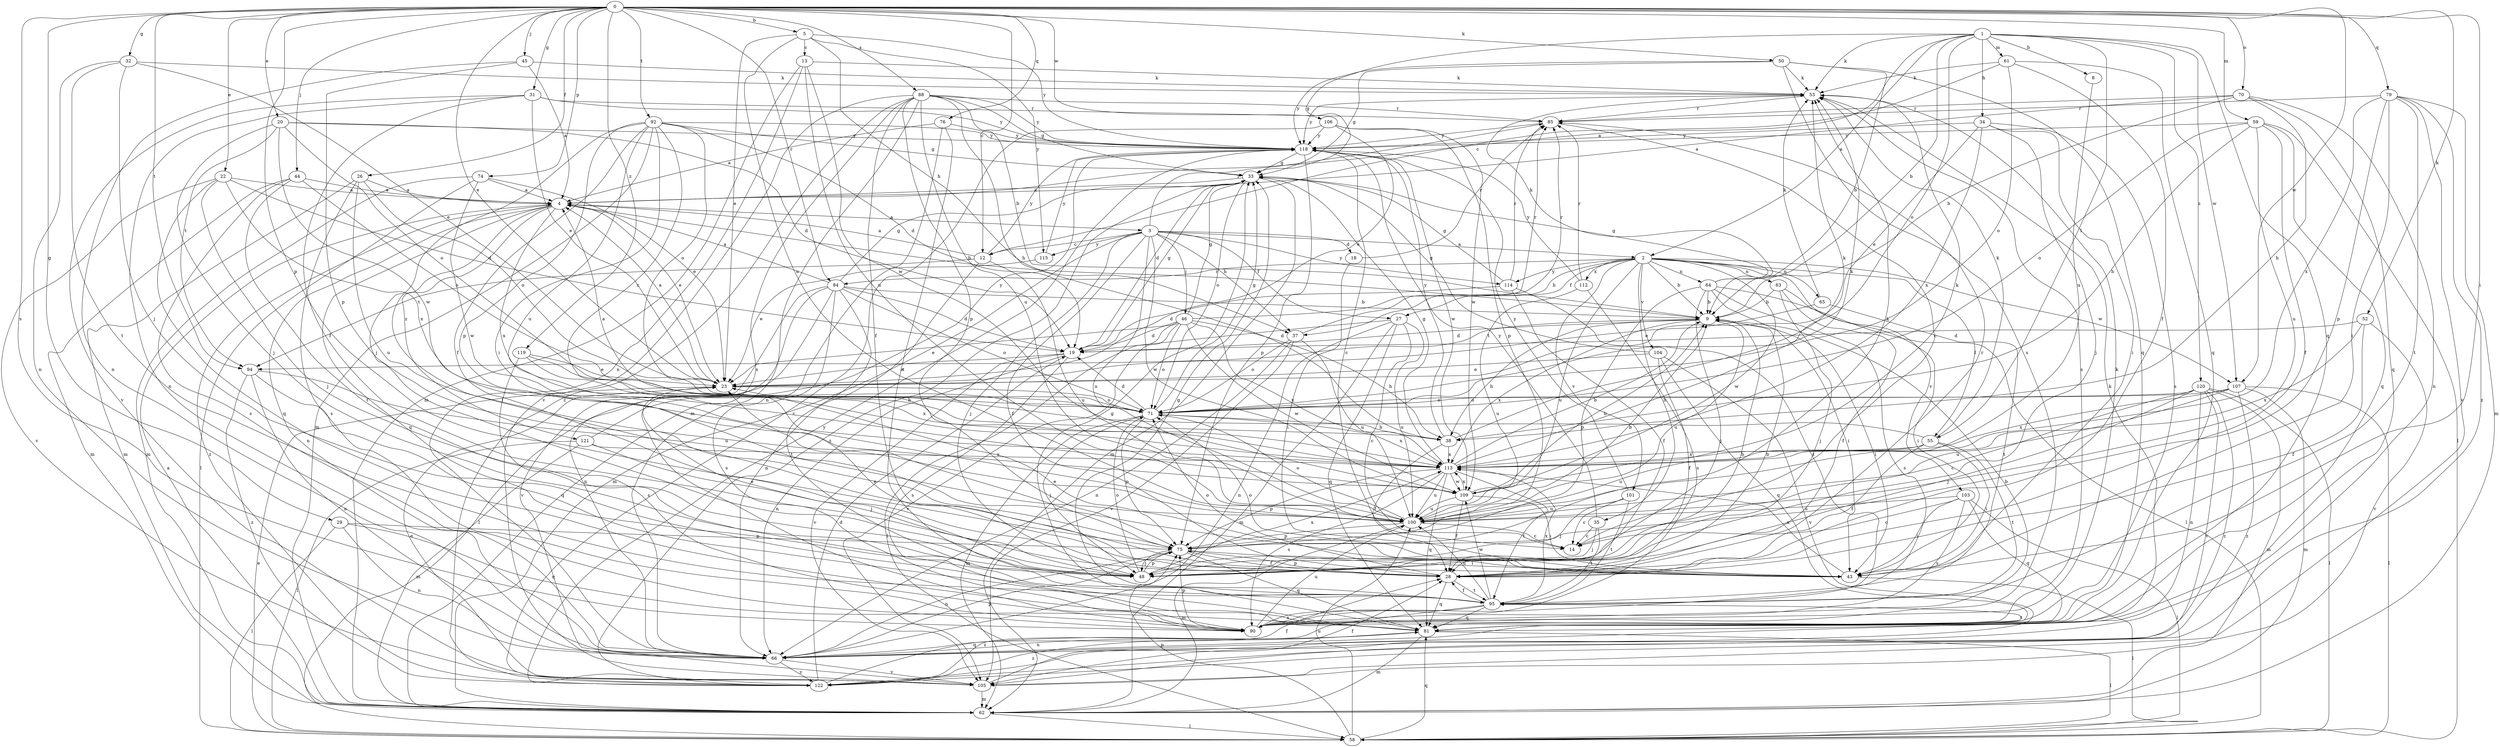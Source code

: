 strict digraph  {
0;
1;
2;
3;
4;
5;
8;
9;
12;
13;
14;
18;
19;
20;
22;
23;
26;
27;
28;
29;
31;
32;
33;
34;
35;
37;
38;
43;
44;
45;
46;
48;
50;
52;
53;
55;
58;
59;
61;
62;
63;
64;
65;
66;
70;
71;
74;
75;
76;
79;
81;
84;
85;
88;
90;
92;
94;
95;
100;
101;
103;
104;
105;
106;
107;
109;
112;
113;
114;
115;
118;
119;
120;
121;
122;
0 -> 5  [label=b];
0 -> 12  [label=c];
0 -> 20  [label=e];
0 -> 22  [label=e];
0 -> 23  [label=e];
0 -> 26  [label=f];
0 -> 29  [label=g];
0 -> 31  [label=g];
0 -> 32  [label=g];
0 -> 43  [label=i];
0 -> 44  [label=j];
0 -> 45  [label=j];
0 -> 50  [label=k];
0 -> 52  [label=k];
0 -> 59  [label=m];
0 -> 70  [label=o];
0 -> 74  [label=p];
0 -> 75  [label=p];
0 -> 76  [label=q];
0 -> 79  [label=q];
0 -> 84  [label=r];
0 -> 88  [label=s];
0 -> 90  [label=s];
0 -> 92  [label=t];
0 -> 94  [label=t];
0 -> 106  [label=w];
0 -> 107  [label=w];
0 -> 119  [label=z];
1 -> 2  [label=a];
1 -> 8  [label=b];
1 -> 9  [label=b];
1 -> 12  [label=c];
1 -> 33  [label=g];
1 -> 34  [label=h];
1 -> 53  [label=k];
1 -> 55  [label=l];
1 -> 61  [label=m];
1 -> 71  [label=o];
1 -> 81  [label=q];
1 -> 107  [label=w];
1 -> 120  [label=z];
2 -> 9  [label=b];
2 -> 27  [label=f];
2 -> 35  [label=h];
2 -> 37  [label=h];
2 -> 55  [label=l];
2 -> 63  [label=n];
2 -> 64  [label=n];
2 -> 65  [label=n];
2 -> 84  [label=r];
2 -> 100  [label=u];
2 -> 101  [label=v];
2 -> 103  [label=v];
2 -> 104  [label=v];
2 -> 107  [label=w];
2 -> 109  [label=w];
2 -> 112  [label=x];
2 -> 114  [label=y];
3 -> 2  [label=a];
3 -> 12  [label=c];
3 -> 18  [label=d];
3 -> 27  [label=f];
3 -> 28  [label=f];
3 -> 37  [label=h];
3 -> 46  [label=j];
3 -> 48  [label=j];
3 -> 62  [label=m];
3 -> 85  [label=r];
3 -> 100  [label=u];
3 -> 109  [label=w];
3 -> 114  [label=y];
3 -> 115  [label=y];
4 -> 3  [label=a];
4 -> 9  [label=b];
4 -> 23  [label=e];
4 -> 43  [label=i];
4 -> 66  [label=n];
4 -> 81  [label=q];
4 -> 113  [label=x];
4 -> 121  [label=z];
4 -> 122  [label=z];
5 -> 13  [label=c];
5 -> 23  [label=e];
5 -> 37  [label=h];
5 -> 100  [label=u];
5 -> 115  [label=y];
5 -> 118  [label=y];
8 -> 100  [label=u];
9 -> 19  [label=d];
9 -> 38  [label=h];
9 -> 43  [label=i];
9 -> 94  [label=t];
9 -> 100  [label=u];
9 -> 113  [label=x];
12 -> 4  [label=a];
12 -> 66  [label=n];
12 -> 94  [label=t];
12 -> 100  [label=u];
12 -> 118  [label=y];
13 -> 53  [label=k];
13 -> 62  [label=m];
13 -> 66  [label=n];
13 -> 100  [label=u];
13 -> 109  [label=w];
18 -> 43  [label=i];
18 -> 85  [label=r];
19 -> 23  [label=e];
19 -> 33  [label=g];
19 -> 66  [label=n];
19 -> 90  [label=s];
19 -> 105  [label=v];
20 -> 19  [label=d];
20 -> 48  [label=j];
20 -> 71  [label=o];
20 -> 94  [label=t];
20 -> 109  [label=w];
20 -> 118  [label=y];
22 -> 4  [label=a];
22 -> 19  [label=d];
22 -> 48  [label=j];
22 -> 81  [label=q];
22 -> 105  [label=v];
22 -> 113  [label=x];
23 -> 4  [label=a];
23 -> 71  [label=o];
26 -> 4  [label=a];
26 -> 62  [label=m];
26 -> 71  [label=o];
26 -> 90  [label=s];
26 -> 100  [label=u];
27 -> 14  [label=c];
27 -> 19  [label=d];
27 -> 62  [label=m];
27 -> 66  [label=n];
27 -> 81  [label=q];
27 -> 100  [label=u];
28 -> 9  [label=b];
28 -> 23  [label=e];
28 -> 71  [label=o];
28 -> 75  [label=p];
28 -> 81  [label=q];
28 -> 85  [label=r];
28 -> 95  [label=t];
29 -> 58  [label=l];
29 -> 66  [label=n];
29 -> 75  [label=p];
29 -> 81  [label=q];
31 -> 23  [label=e];
31 -> 28  [label=f];
31 -> 66  [label=n];
31 -> 85  [label=r];
31 -> 105  [label=v];
31 -> 118  [label=y];
32 -> 23  [label=e];
32 -> 48  [label=j];
32 -> 53  [label=k];
32 -> 66  [label=n];
32 -> 95  [label=t];
33 -> 4  [label=a];
33 -> 19  [label=d];
33 -> 62  [label=m];
33 -> 71  [label=o];
33 -> 122  [label=z];
34 -> 23  [label=e];
34 -> 43  [label=i];
34 -> 48  [label=j];
34 -> 90  [label=s];
34 -> 113  [label=x];
34 -> 118  [label=y];
35 -> 14  [label=c];
35 -> 48  [label=j];
35 -> 95  [label=t];
35 -> 118  [label=y];
37 -> 66  [label=n];
37 -> 71  [label=o];
37 -> 85  [label=r];
37 -> 100  [label=u];
37 -> 105  [label=v];
38 -> 28  [label=f];
38 -> 53  [label=k];
38 -> 113  [label=x];
38 -> 118  [label=y];
43 -> 23  [label=e];
43 -> 58  [label=l];
43 -> 71  [label=o];
43 -> 113  [label=x];
44 -> 4  [label=a];
44 -> 62  [label=m];
44 -> 71  [label=o];
44 -> 90  [label=s];
44 -> 95  [label=t];
45 -> 4  [label=a];
45 -> 53  [label=k];
45 -> 66  [label=n];
45 -> 75  [label=p];
46 -> 19  [label=d];
46 -> 23  [label=e];
46 -> 33  [label=g];
46 -> 38  [label=h];
46 -> 58  [label=l];
46 -> 71  [label=o];
46 -> 85  [label=r];
46 -> 105  [label=v];
46 -> 109  [label=w];
46 -> 113  [label=x];
48 -> 9  [label=b];
48 -> 23  [label=e];
48 -> 71  [label=o];
48 -> 75  [label=p];
48 -> 113  [label=x];
50 -> 9  [label=b];
50 -> 33  [label=g];
50 -> 53  [label=k];
50 -> 81  [label=q];
50 -> 90  [label=s];
50 -> 118  [label=y];
52 -> 19  [label=d];
52 -> 28  [label=f];
52 -> 105  [label=v];
52 -> 113  [label=x];
53 -> 85  [label=r];
53 -> 90  [label=s];
53 -> 118  [label=y];
55 -> 4  [label=a];
55 -> 28  [label=f];
55 -> 43  [label=i];
55 -> 53  [label=k];
55 -> 95  [label=t];
55 -> 100  [label=u];
55 -> 113  [label=x];
58 -> 23  [label=e];
58 -> 75  [label=p];
58 -> 81  [label=q];
58 -> 100  [label=u];
59 -> 28  [label=f];
59 -> 38  [label=h];
59 -> 58  [label=l];
59 -> 71  [label=o];
59 -> 81  [label=q];
59 -> 100  [label=u];
59 -> 118  [label=y];
61 -> 4  [label=a];
61 -> 28  [label=f];
61 -> 53  [label=k];
61 -> 71  [label=o];
61 -> 81  [label=q];
62 -> 4  [label=a];
62 -> 58  [label=l];
63 -> 9  [label=b];
63 -> 28  [label=f];
63 -> 43  [label=i];
63 -> 48  [label=j];
64 -> 9  [label=b];
64 -> 33  [label=g];
64 -> 43  [label=i];
64 -> 48  [label=j];
64 -> 53  [label=k];
64 -> 58  [label=l];
64 -> 75  [label=p];
64 -> 90  [label=s];
65 -> 23  [label=e];
65 -> 53  [label=k];
65 -> 95  [label=t];
66 -> 53  [label=k];
66 -> 75  [label=p];
66 -> 81  [label=q];
66 -> 105  [label=v];
66 -> 122  [label=z];
70 -> 4  [label=a];
70 -> 9  [label=b];
70 -> 38  [label=h];
70 -> 66  [label=n];
70 -> 81  [label=q];
70 -> 85  [label=r];
71 -> 19  [label=d];
71 -> 33  [label=g];
71 -> 38  [label=h];
71 -> 48  [label=j];
71 -> 62  [label=m];
71 -> 75  [label=p];
71 -> 113  [label=x];
74 -> 4  [label=a];
74 -> 23  [label=e];
74 -> 58  [label=l];
74 -> 62  [label=m];
74 -> 109  [label=w];
75 -> 28  [label=f];
75 -> 43  [label=i];
75 -> 48  [label=j];
75 -> 53  [label=k];
75 -> 66  [label=n];
75 -> 81  [label=q];
76 -> 4  [label=a];
76 -> 66  [label=n];
76 -> 95  [label=t];
76 -> 118  [label=y];
79 -> 43  [label=i];
79 -> 62  [label=m];
79 -> 75  [label=p];
79 -> 85  [label=r];
79 -> 95  [label=t];
79 -> 105  [label=v];
79 -> 113  [label=x];
79 -> 122  [label=z];
81 -> 33  [label=g];
81 -> 58  [label=l];
81 -> 62  [label=m];
81 -> 66  [label=n];
81 -> 95  [label=t];
81 -> 122  [label=z];
84 -> 4  [label=a];
84 -> 9  [label=b];
84 -> 19  [label=d];
84 -> 33  [label=g];
84 -> 58  [label=l];
84 -> 66  [label=n];
84 -> 71  [label=o];
84 -> 90  [label=s];
84 -> 95  [label=t];
84 -> 105  [label=v];
85 -> 14  [label=c];
85 -> 118  [label=y];
88 -> 9  [label=b];
88 -> 28  [label=f];
88 -> 33  [label=g];
88 -> 38  [label=h];
88 -> 62  [label=m];
88 -> 75  [label=p];
88 -> 85  [label=r];
88 -> 90  [label=s];
88 -> 100  [label=u];
88 -> 105  [label=v];
88 -> 118  [label=y];
88 -> 122  [label=z];
90 -> 9  [label=b];
90 -> 53  [label=k];
90 -> 75  [label=p];
90 -> 100  [label=u];
92 -> 19  [label=d];
92 -> 28  [label=f];
92 -> 33  [label=g];
92 -> 43  [label=i];
92 -> 48  [label=j];
92 -> 62  [label=m];
92 -> 71  [label=o];
92 -> 75  [label=p];
92 -> 100  [label=u];
92 -> 113  [label=x];
92 -> 118  [label=y];
94 -> 66  [label=n];
94 -> 81  [label=q];
94 -> 100  [label=u];
94 -> 122  [label=z];
95 -> 28  [label=f];
95 -> 33  [label=g];
95 -> 81  [label=q];
95 -> 90  [label=s];
95 -> 100  [label=u];
95 -> 109  [label=w];
95 -> 113  [label=x];
95 -> 122  [label=z];
100 -> 9  [label=b];
100 -> 14  [label=c];
100 -> 62  [label=m];
100 -> 71  [label=o];
100 -> 75  [label=p];
101 -> 14  [label=c];
101 -> 48  [label=j];
101 -> 95  [label=t];
101 -> 100  [label=u];
101 -> 118  [label=y];
103 -> 14  [label=c];
103 -> 43  [label=i];
103 -> 58  [label=l];
103 -> 81  [label=q];
103 -> 90  [label=s];
103 -> 100  [label=u];
104 -> 23  [label=e];
104 -> 28  [label=f];
104 -> 33  [label=g];
104 -> 81  [label=q];
104 -> 105  [label=v];
105 -> 23  [label=e];
105 -> 28  [label=f];
105 -> 62  [label=m];
106 -> 23  [label=e];
106 -> 75  [label=p];
106 -> 109  [label=w];
106 -> 118  [label=y];
106 -> 122  [label=z];
107 -> 58  [label=l];
107 -> 62  [label=m];
107 -> 71  [label=o];
107 -> 100  [label=u];
107 -> 113  [label=x];
107 -> 122  [label=z];
109 -> 9  [label=b];
109 -> 28  [label=f];
109 -> 43  [label=i];
109 -> 53  [label=k];
109 -> 100  [label=u];
109 -> 113  [label=x];
112 -> 85  [label=r];
112 -> 90  [label=s];
112 -> 100  [label=u];
112 -> 118  [label=y];
113 -> 9  [label=b];
113 -> 33  [label=g];
113 -> 53  [label=k];
113 -> 75  [label=p];
113 -> 81  [label=q];
113 -> 90  [label=s];
113 -> 95  [label=t];
113 -> 100  [label=u];
113 -> 109  [label=w];
114 -> 19  [label=d];
114 -> 28  [label=f];
114 -> 33  [label=g];
114 -> 85  [label=r];
114 -> 95  [label=t];
115 -> 23  [label=e];
115 -> 118  [label=y];
118 -> 14  [label=c];
118 -> 33  [label=g];
118 -> 75  [label=p];
118 -> 109  [label=w];
119 -> 23  [label=e];
119 -> 38  [label=h];
119 -> 90  [label=s];
119 -> 113  [label=x];
120 -> 14  [label=c];
120 -> 48  [label=j];
120 -> 58  [label=l];
120 -> 62  [label=m];
120 -> 66  [label=n];
120 -> 71  [label=o];
120 -> 105  [label=v];
120 -> 122  [label=z];
121 -> 48  [label=j];
121 -> 58  [label=l];
121 -> 62  [label=m];
121 -> 113  [label=x];
121 -> 118  [label=y];
122 -> 19  [label=d];
122 -> 28  [label=f];
122 -> 118  [label=y];
}
